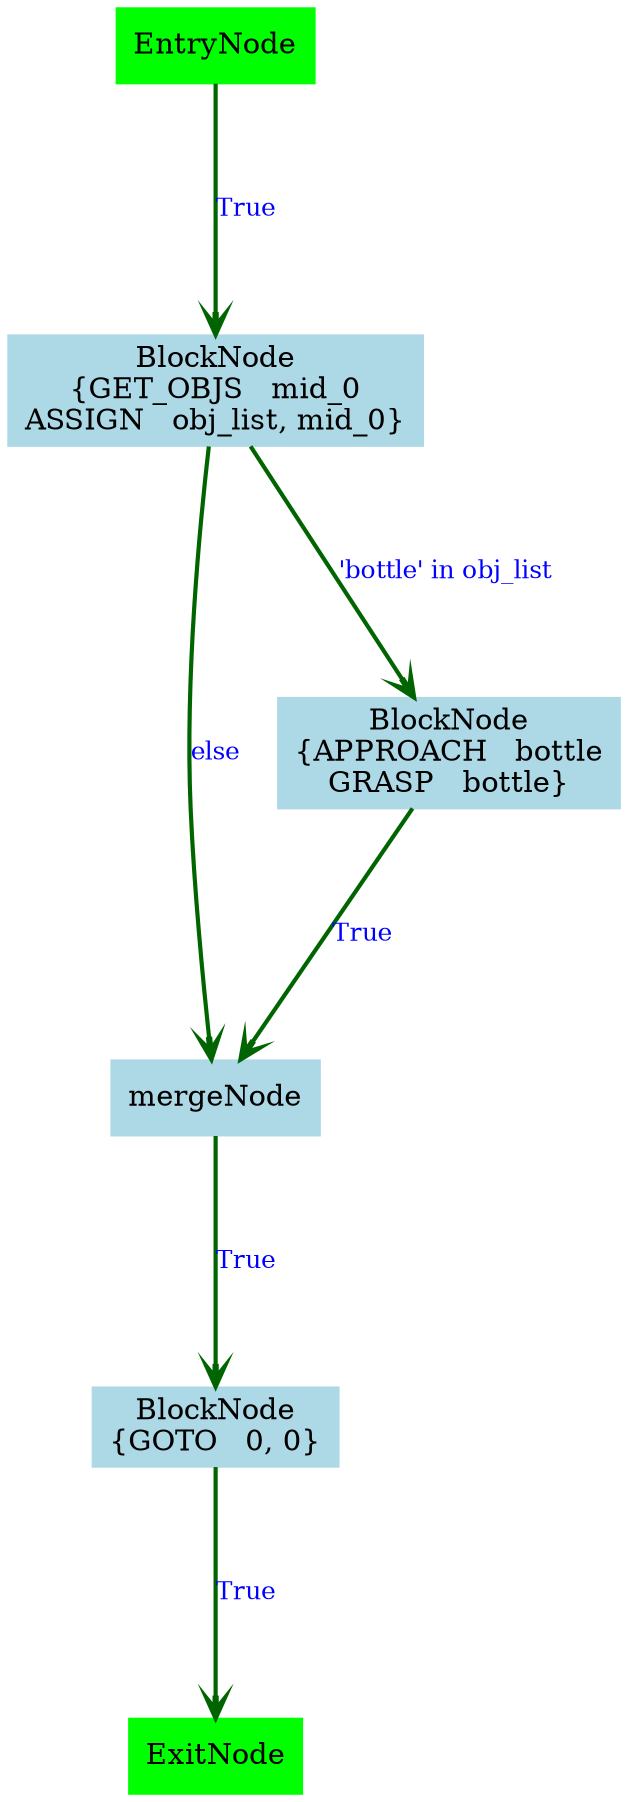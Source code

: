 digraph CFG {
  // 全局节点样式
  node [shape=box, style=filled, color=lightblue, fontcolor=black];
  // 全局边样式
  edge [color=darkgreen, penwidth=2.0, fontcolor=blue, fontsize=12, arrowhead=vee];
  ranksep=1.5;
  nodesep=0.5;
  size="20,20";
  dpi=1024;
  node_278934944 [label="BlockNode
{GOTO   0, 0}"];
  node_897074030 [label="mergeNode"];
  node_1267032364 [label="EntryNode", color=green, fontcolor=black];
  node_900008524 [label="BlockNode
{APPROACH   bottle
GRASP   bottle}"];
  node_661672156 [label="ExitNode", color=green, fontcolor=black];
  node_775931202 [label="BlockNode
{GET_OBJS   mid_0
ASSIGN   obj_list, mid_0}"];
  {rank=min; node_1267032364 }
  {rank=max; node_661672156 }
  node_900008524 -> node_897074030 [label="True"];
  node_1267032364 -> node_775931202 [label="True"];
  node_897074030 -> node_278934944 [label="True"];
  node_775931202 -> node_897074030 [label="else"];
  node_278934944 -> node_661672156 [label="True"];
  node_775931202 -> node_900008524 [label="'bottle' in obj_list"];
}